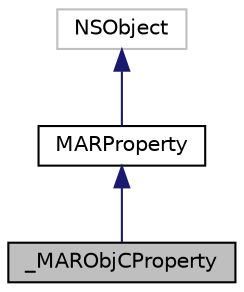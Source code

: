 digraph "_MARObjCProperty"
{
  edge [fontname="Helvetica",fontsize="10",labelfontname="Helvetica",labelfontsize="10"];
  node [fontname="Helvetica",fontsize="10",shape=record];
  Node3 [label="_MARObjCProperty",height=0.2,width=0.4,color="black", fillcolor="grey75", style="filled", fontcolor="black"];
  Node4 -> Node3 [dir="back",color="midnightblue",fontsize="10",style="solid"];
  Node4 [label="MARProperty",height=0.2,width=0.4,color="black", fillcolor="white", style="filled",URL="$interface_m_a_r_property.html"];
  Node5 -> Node4 [dir="back",color="midnightblue",fontsize="10",style="solid"];
  Node5 [label="NSObject",height=0.2,width=0.4,color="grey75", fillcolor="white", style="filled"];
}
